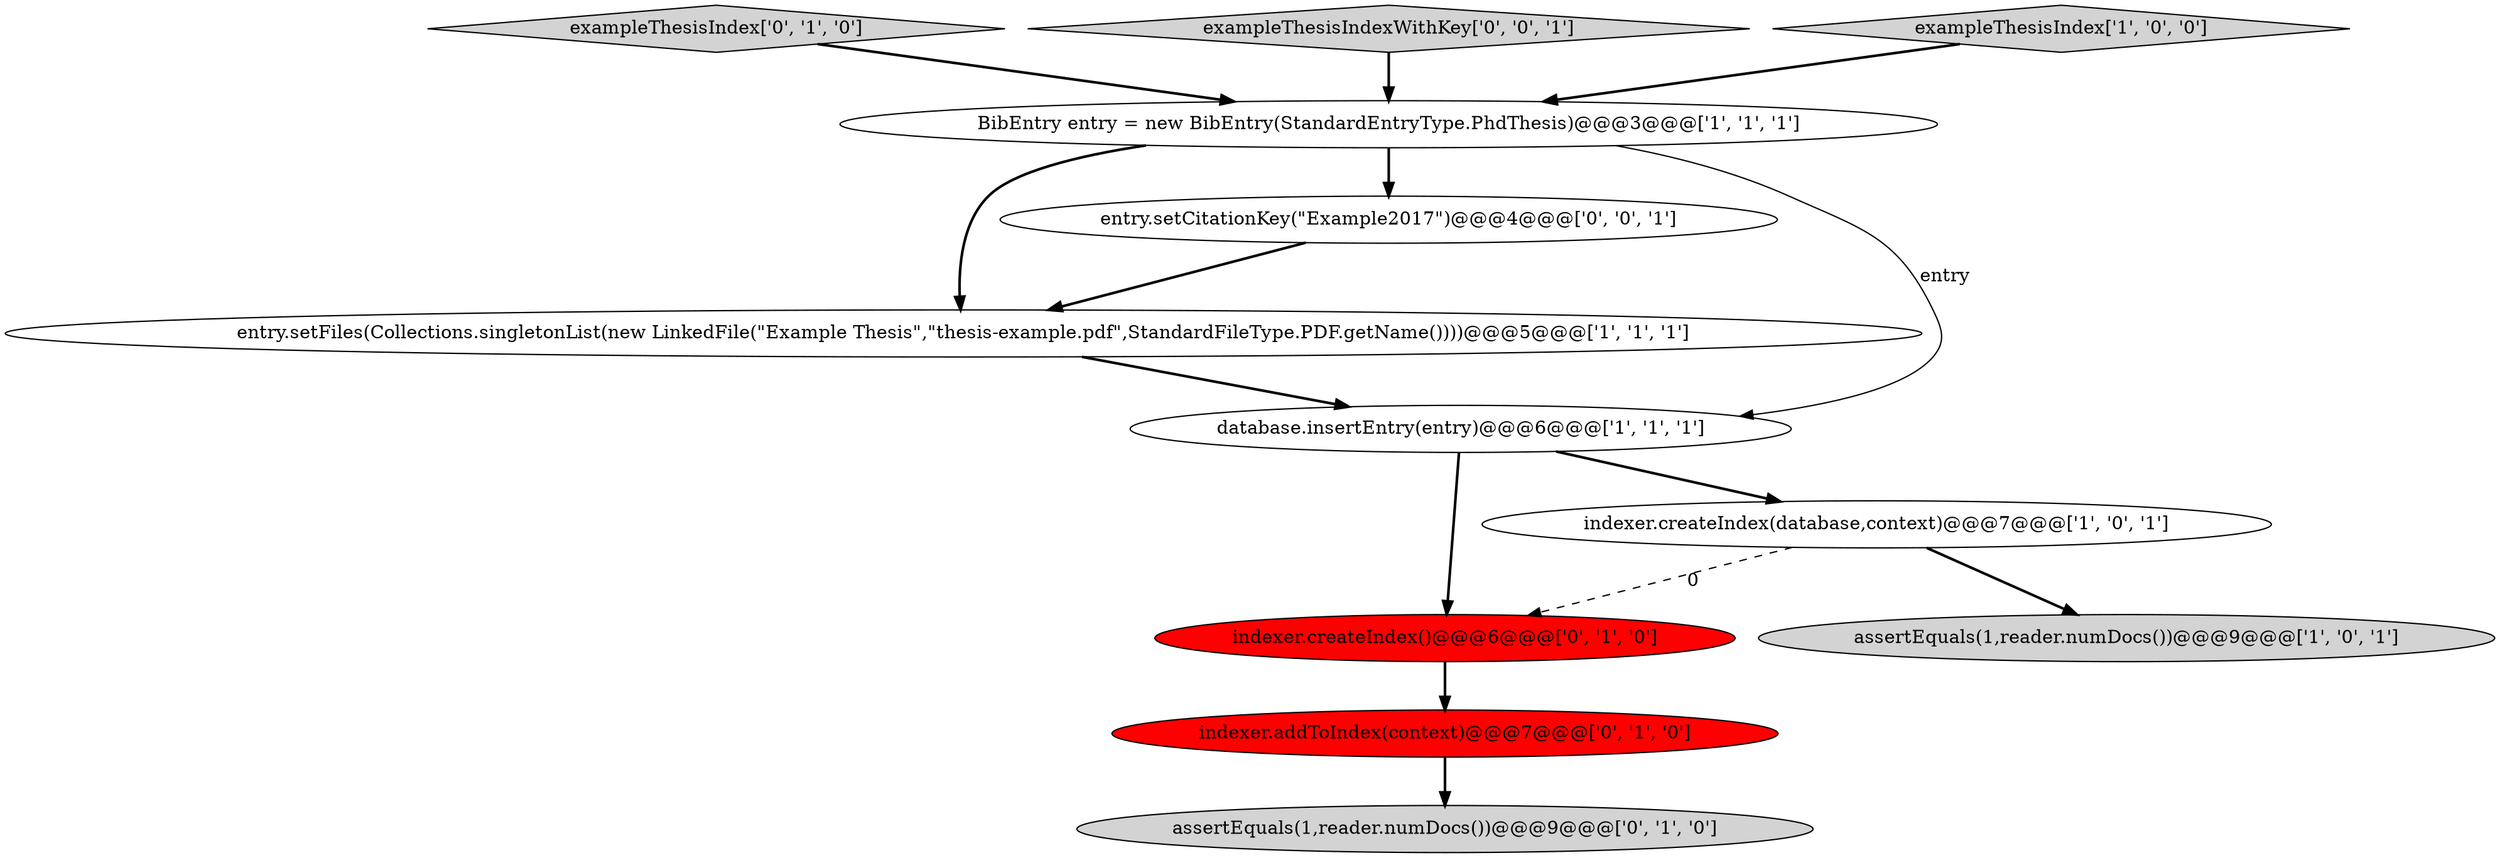 digraph {
8 [style = filled, label = "exampleThesisIndex['0', '1', '0']", fillcolor = lightgray, shape = diamond image = "AAA0AAABBB2BBB"];
9 [style = filled, label = "assertEquals(1,reader.numDocs())@@@9@@@['0', '1', '0']", fillcolor = lightgray, shape = ellipse image = "AAA0AAABBB2BBB"];
10 [style = filled, label = "exampleThesisIndexWithKey['0', '0', '1']", fillcolor = lightgray, shape = diamond image = "AAA0AAABBB3BBB"];
2 [style = filled, label = "entry.setFiles(Collections.singletonList(new LinkedFile(\"Example Thesis\",\"thesis-example.pdf\",StandardFileType.PDF.getName())))@@@5@@@['1', '1', '1']", fillcolor = white, shape = ellipse image = "AAA0AAABBB1BBB"];
11 [style = filled, label = "entry.setCitationKey(\"Example2017\")@@@4@@@['0', '0', '1']", fillcolor = white, shape = ellipse image = "AAA0AAABBB3BBB"];
0 [style = filled, label = "BibEntry entry = new BibEntry(StandardEntryType.PhdThesis)@@@3@@@['1', '1', '1']", fillcolor = white, shape = ellipse image = "AAA0AAABBB1BBB"];
1 [style = filled, label = "exampleThesisIndex['1', '0', '0']", fillcolor = lightgray, shape = diamond image = "AAA0AAABBB1BBB"];
7 [style = filled, label = "indexer.createIndex()@@@6@@@['0', '1', '0']", fillcolor = red, shape = ellipse image = "AAA1AAABBB2BBB"];
3 [style = filled, label = "assertEquals(1,reader.numDocs())@@@9@@@['1', '0', '1']", fillcolor = lightgray, shape = ellipse image = "AAA0AAABBB1BBB"];
5 [style = filled, label = "database.insertEntry(entry)@@@6@@@['1', '1', '1']", fillcolor = white, shape = ellipse image = "AAA0AAABBB1BBB"];
4 [style = filled, label = "indexer.createIndex(database,context)@@@7@@@['1', '0', '1']", fillcolor = white, shape = ellipse image = "AAA0AAABBB1BBB"];
6 [style = filled, label = "indexer.addToIndex(context)@@@7@@@['0', '1', '0']", fillcolor = red, shape = ellipse image = "AAA1AAABBB2BBB"];
8->0 [style = bold, label=""];
5->7 [style = bold, label=""];
4->3 [style = bold, label=""];
0->11 [style = bold, label=""];
10->0 [style = bold, label=""];
0->2 [style = bold, label=""];
1->0 [style = bold, label=""];
6->9 [style = bold, label=""];
4->7 [style = dashed, label="0"];
11->2 [style = bold, label=""];
5->4 [style = bold, label=""];
7->6 [style = bold, label=""];
0->5 [style = solid, label="entry"];
2->5 [style = bold, label=""];
}
